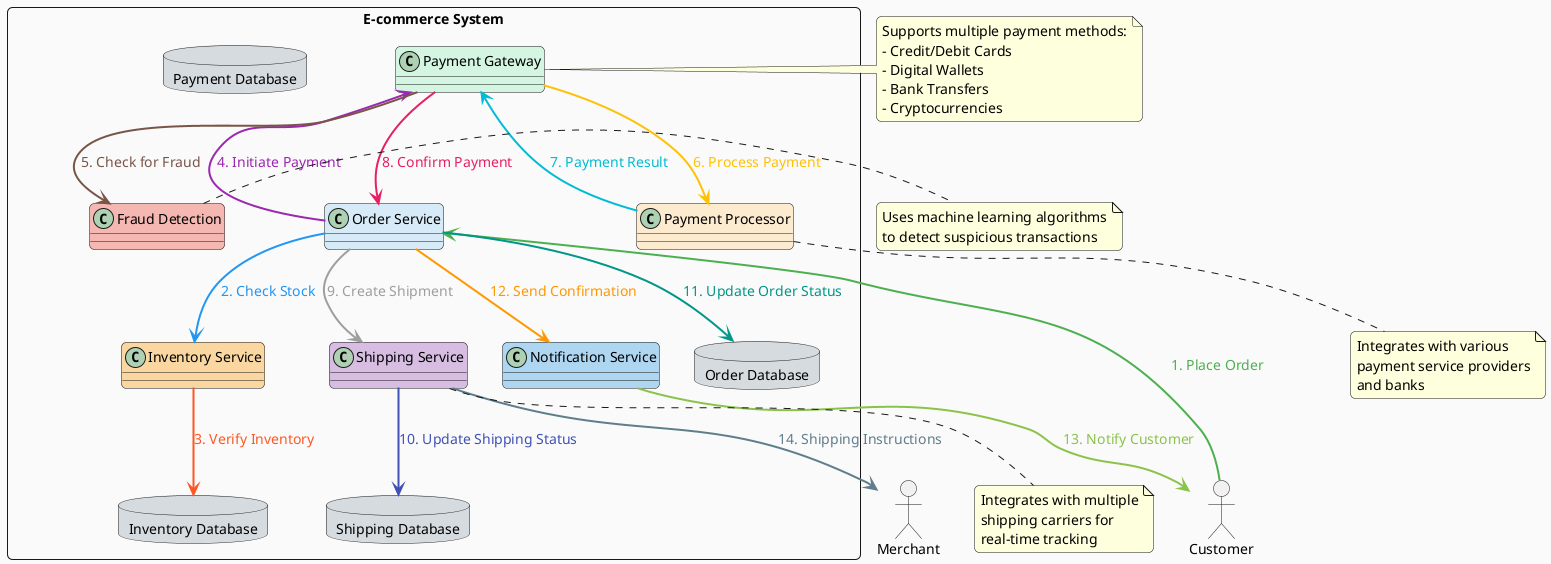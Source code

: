 @startuml Order Payment and Shipping System Architecture

!define RECTANGLE class
!define STORAGE database

skinparam backgroundColor #FAFAFA
skinparam handwritten false
skinparam defaultFontName Arial
skinparam defaultFontSize 14
skinparam roundCorner 10
skinparam componentStyle uml2
allowmixing

rectangle "E-commerce System" {
    RECTANGLE "Order Service" as orderService #D6EAF8
    RECTANGLE "Payment Gateway" as paymentGateway #D5F5E3
    RECTANGLE "Payment Processor" as paymentProcessor #FDEBD0
    RECTANGLE "Fraud Detection" as fraudDetection #F5B7B1
    RECTANGLE "Shipping Service" as shippingService #D7BDE2
    RECTANGLE "Inventory Service" as inventoryService #FAD7A0
    RECTANGLE "Notification Service" as notificationService #AED6F1
    
    STORAGE "Order Database" as orderDB #D6DBDF
    STORAGE "Payment Database" as paymentDB #D6DBDF
    STORAGE "Shipping Database" as shippingDB #D6DBDF
    STORAGE "Inventory Database" as inventoryDB #D6DBDF
}

actor "Customer" as customer
actor "Merchant" as merchant

customer -[#4CAF50,thickness=2]-> orderService : <color:#4CAF50>1. Place Order</color>
orderService -[#2196F3,thickness=2]-> inventoryService : <color:#2196F3>2. Check Stock</color>
inventoryService -[#FF5722,thickness=2]-> inventoryDB : <color:#FF5722>3. Verify Inventory</color>
orderService -[#9C27B0,thickness=2]-> paymentGateway : <color:#9C27B0>4. Initiate Payment</color>
paymentGateway -[#795548,thickness=2]-> fraudDetection : <color:#795548>5. Check for Fraud</color>
paymentGateway -[#FFC107,thickness=2]-> paymentProcessor : <color:#FFC107>6. Process Payment</color>
paymentProcessor -[#00BCD4,thickness=2]-> paymentGateway : <color:#00BCD4>7. Payment Result</color>
paymentGateway -[#E91E63,thickness=2]-> orderService : <color:#E91E63>8. Confirm Payment</color>
orderService -[#9E9E9E,thickness=2]-> shippingService : <color:#9E9E9E>9. Create Shipment</color>
shippingService -[#3F51B5,thickness=2]-> shippingDB : <color:#3F51B5>10. Update Shipping Status</color>
orderService -[#009688,thickness=2]-> orderDB : <color:#009688>11. Update Order Status</color>
orderService -[#FF9800,thickness=2]-> notificationService : <color:#FF9800>12. Send Confirmation</color>
notificationService -[#8BC34A,thickness=2]-> customer : <color:#8BC34A>13. Notify Customer</color>
shippingService -[#607D8B,thickness=2]-> merchant : <color:#607D8B>14. Shipping Instructions</color>

note right of paymentGateway
  Supports multiple payment methods:
  - Credit/Debit Cards
  - Digital Wallets
  - Bank Transfers
  - Cryptocurrencies
end note

note right of fraudDetection
  Uses machine learning algorithms
  to detect suspicious transactions
end note

note bottom of paymentProcessor
  Integrates with various
  payment service providers
  and banks
end note

note bottom of shippingService
  Integrates with multiple
  shipping carriers for
  real-time tracking
end note

@enduml

